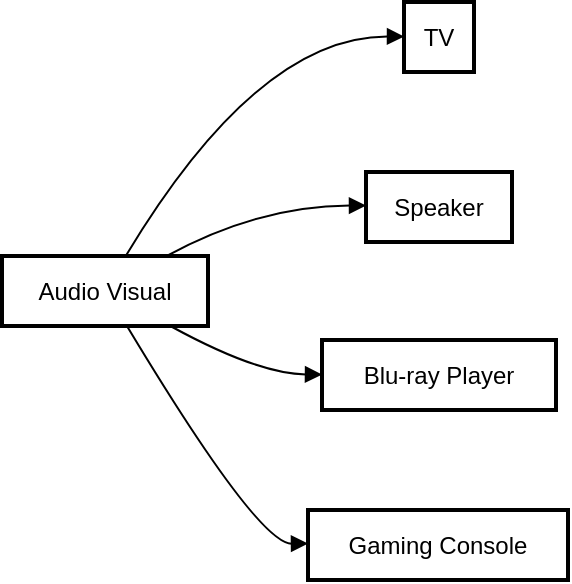 <mxfile version="22.1.4" type="github">
  <diagram name="Page-1" id="O4MCNGeHvffAUl4Sw91W">
    <mxGraphModel>
      <root>
        <mxCell id="0" />
        <mxCell id="1" parent="0" />
        <mxCell id="2" value="Audio Visual" style="whiteSpace=wrap;strokeWidth=2;" vertex="1" parent="1">
          <mxGeometry y="127" width="103" height="35" as="geometry" />
        </mxCell>
        <mxCell id="3" value="TV" style="whiteSpace=wrap;strokeWidth=2;" vertex="1" parent="1">
          <mxGeometry x="201" width="35" height="35" as="geometry" />
        </mxCell>
        <mxCell id="4" value="Speaker" style="whiteSpace=wrap;strokeWidth=2;" vertex="1" parent="1">
          <mxGeometry x="182" y="85" width="73" height="35" as="geometry" />
        </mxCell>
        <mxCell id="5" value="Blu-ray Player" style="whiteSpace=wrap;strokeWidth=2;" vertex="1" parent="1">
          <mxGeometry x="160" y="169" width="117" height="35" as="geometry" />
        </mxCell>
        <mxCell id="6" value="Gaming Console" style="whiteSpace=wrap;strokeWidth=2;" vertex="1" parent="1">
          <mxGeometry x="153" y="254" width="130" height="35" as="geometry" />
        </mxCell>
        <mxCell id="7" value="" style="curved=1;startArrow=none;endArrow=block;exitX=0.602;exitY=-0.007;entryX=-0.006;entryY=0.493;" edge="1" parent="1" source="2" target="3">
          <mxGeometry relative="1" as="geometry">
            <Array as="points">
              <mxPoint x="128" y="17" />
            </Array>
          </mxGeometry>
        </mxCell>
        <mxCell id="8" value="" style="curved=1;startArrow=none;endArrow=block;exitX=0.804;exitY=-0.007;entryX=-0.004;entryY=0.479;" edge="1" parent="1" source="2" target="4">
          <mxGeometry relative="1" as="geometry">
            <Array as="points">
              <mxPoint x="128" y="102" />
            </Array>
          </mxGeometry>
        </mxCell>
        <mxCell id="9" value="" style="curved=1;startArrow=none;endArrow=block;exitX=0.804;exitY=0.979;entryX=-0.001;entryY=0.493;" edge="1" parent="1" source="2" target="5">
          <mxGeometry relative="1" as="geometry">
            <Array as="points">
              <mxPoint x="128" y="186" />
            </Array>
          </mxGeometry>
        </mxCell>
        <mxCell id="10" value="" style="curved=1;startArrow=none;endArrow=block;exitX=0.602;exitY=0.979;entryX=0.001;entryY=0.479;" edge="1" parent="1" source="2" target="6">
          <mxGeometry relative="1" as="geometry">
            <Array as="points">
              <mxPoint x="128" y="271" />
            </Array>
          </mxGeometry>
        </mxCell>
      </root>
    </mxGraphModel>
  </diagram>
</mxfile>
